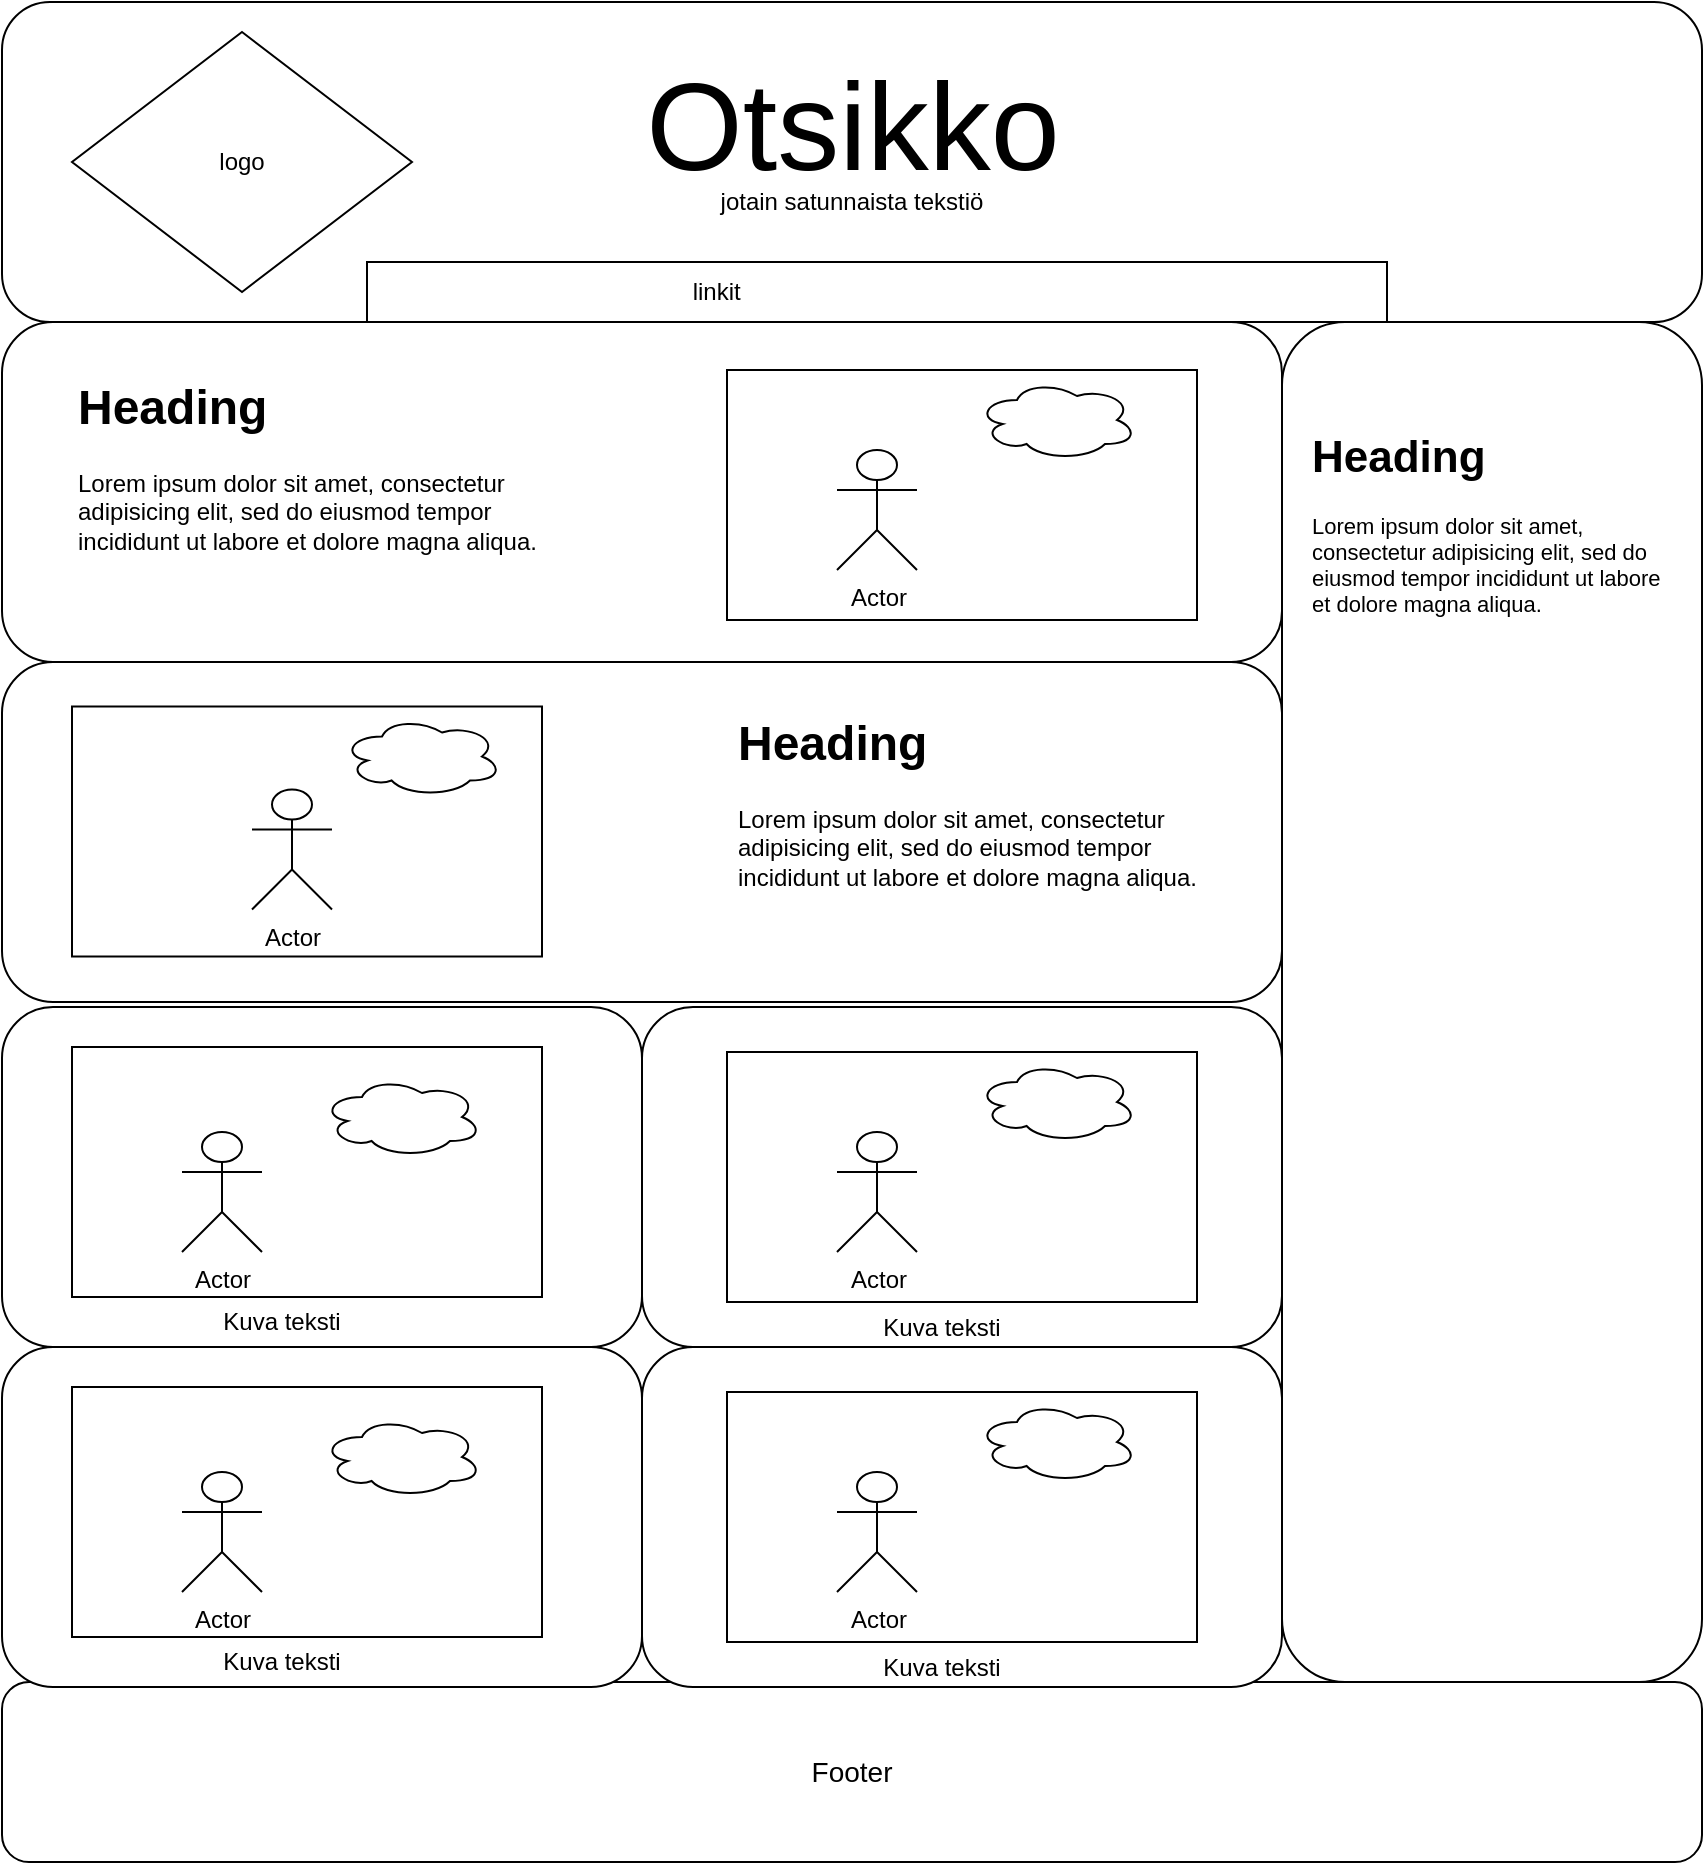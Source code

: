 <mxfile version="15.3.8" type="device"><diagram id="sivgxghOLAP9WU3jwGxR" name="Page-1"><mxGraphModel dx="782" dy="436" grid="1" gridSize="10" guides="1" tooltips="1" connect="1" arrows="1" fold="1" page="1" pageScale="1" pageWidth="850" pageHeight="1100" math="0" shadow="0"><root><mxCell id="0"/><mxCell id="1" parent="0"/><mxCell id="jAZt_NIBSYd1R-Z7LyZF-1" value="" style="rounded=1;whiteSpace=wrap;html=1;" parent="1" vertex="1"><mxGeometry width="850" height="160" as="geometry"/></mxCell><mxCell id="jAZt_NIBSYd1R-Z7LyZF-29" value="logo" style="rhombus;whiteSpace=wrap;html=1;" parent="1" vertex="1"><mxGeometry x="35" y="15" width="170" height="130" as="geometry"/></mxCell><mxCell id="jAZt_NIBSYd1R-Z7LyZF-32" value="Otsikko" style="text;html=1;strokeColor=none;fillColor=none;align=center;verticalAlign=middle;whiteSpace=wrap;rounded=0;fontSize=62;" parent="1" vertex="1"><mxGeometry x="238" width="375" height="125" as="geometry"/></mxCell><mxCell id="jAZt_NIBSYd1R-Z7LyZF-62" value="" style="rounded=1;whiteSpace=wrap;html=1;" parent="1" vertex="1"><mxGeometry x="640" y="160" width="210" height="680" as="geometry"/></mxCell><mxCell id="jAZt_NIBSYd1R-Z7LyZF-84" value="Footer" style="rounded=1;whiteSpace=wrap;html=1;fontSize=14;" parent="1" vertex="1"><mxGeometry y="840" width="850" height="90" as="geometry"/></mxCell><mxCell id="pVeR_gkBb8bt8bwXcQjK-15" value="" style="rounded=0;whiteSpace=wrap;html=1;" parent="1" vertex="1"><mxGeometry x="362.5" y="182.5" width="235" height="125" as="geometry"/></mxCell><mxCell id="pVeR_gkBb8bt8bwXcQjK-14" value="Actor" style="shape=umlActor;verticalLabelPosition=bottom;verticalAlign=top;html=1;outlineConnect=0;" parent="1" vertex="1"><mxGeometry x="417.5" y="222.5" width="40" height="60" as="geometry"/></mxCell><mxCell id="pVeR_gkBb8bt8bwXcQjK-16" value="" style="ellipse;shape=cloud;whiteSpace=wrap;html=1;" parent="1" vertex="1"><mxGeometry x="487.5" y="187.5" width="80" height="40" as="geometry"/></mxCell><mxCell id="pVeR_gkBb8bt8bwXcQjK-24" value="" style="rounded=1;whiteSpace=wrap;html=1;" parent="1" vertex="1"><mxGeometry y="502.5" width="320" height="170" as="geometry"/></mxCell><mxCell id="pVeR_gkBb8bt8bwXcQjK-26" value="" style="rounded=1;whiteSpace=wrap;html=1;" parent="1" vertex="1"><mxGeometry x="320" y="502.5" width="320" height="170" as="geometry"/></mxCell><mxCell id="pVeR_gkBb8bt8bwXcQjK-34" value="" style="rounded=0;whiteSpace=wrap;html=1;" parent="1" vertex="1"><mxGeometry x="362.5" y="525" width="235" height="125" as="geometry"/></mxCell><mxCell id="pVeR_gkBb8bt8bwXcQjK-35" value="Actor" style="shape=umlActor;verticalLabelPosition=bottom;verticalAlign=top;html=1;outlineConnect=0;" parent="1" vertex="1"><mxGeometry x="417.5" y="565" width="40" height="60" as="geometry"/></mxCell><mxCell id="pVeR_gkBb8bt8bwXcQjK-36" value="" style="ellipse;shape=cloud;whiteSpace=wrap;html=1;" parent="1" vertex="1"><mxGeometry x="487.5" y="530" width="80" height="40" as="geometry"/></mxCell><mxCell id="pVeR_gkBb8bt8bwXcQjK-37" value="" style="rounded=0;whiteSpace=wrap;html=1;" parent="1" vertex="1"><mxGeometry x="35" y="522.5" width="235" height="125" as="geometry"/></mxCell><mxCell id="pVeR_gkBb8bt8bwXcQjK-38" value="Actor" style="shape=umlActor;verticalLabelPosition=bottom;verticalAlign=top;html=1;outlineConnect=0;" parent="1" vertex="1"><mxGeometry x="90" y="565" width="40" height="60" as="geometry"/></mxCell><mxCell id="pVeR_gkBb8bt8bwXcQjK-39" value="" style="ellipse;shape=cloud;whiteSpace=wrap;html=1;" parent="1" vertex="1"><mxGeometry x="160" y="537.5" width="80" height="40" as="geometry"/></mxCell><mxCell id="pVeR_gkBb8bt8bwXcQjK-40" value="Kuva teksti" style="text;html=1;strokeColor=none;fillColor=none;align=center;verticalAlign=middle;whiteSpace=wrap;rounded=0;" parent="1" vertex="1"><mxGeometry x="70" y="650" width="140" height="20" as="geometry"/></mxCell><mxCell id="pVeR_gkBb8bt8bwXcQjK-41" value="Kuva teksti" style="text;html=1;strokeColor=none;fillColor=none;align=center;verticalAlign=middle;whiteSpace=wrap;rounded=0;" parent="1" vertex="1"><mxGeometry x="400" y="652.5" width="140" height="20" as="geometry"/></mxCell><mxCell id="pVeR_gkBb8bt8bwXcQjK-44" value="" style="rounded=1;whiteSpace=wrap;html=1;" parent="1" vertex="1"><mxGeometry y="672.5" width="320" height="170" as="geometry"/></mxCell><mxCell id="pVeR_gkBb8bt8bwXcQjK-45" value="" style="rounded=1;whiteSpace=wrap;html=1;" parent="1" vertex="1"><mxGeometry x="320" y="672.5" width="320" height="170" as="geometry"/></mxCell><mxCell id="pVeR_gkBb8bt8bwXcQjK-46" value="" style="rounded=0;whiteSpace=wrap;html=1;" parent="1" vertex="1"><mxGeometry x="362.5" y="695" width="235" height="125" as="geometry"/></mxCell><mxCell id="pVeR_gkBb8bt8bwXcQjK-47" value="Actor" style="shape=umlActor;verticalLabelPosition=bottom;verticalAlign=top;html=1;outlineConnect=0;" parent="1" vertex="1"><mxGeometry x="417.5" y="735" width="40" height="60" as="geometry"/></mxCell><mxCell id="pVeR_gkBb8bt8bwXcQjK-48" value="" style="ellipse;shape=cloud;whiteSpace=wrap;html=1;" parent="1" vertex="1"><mxGeometry x="487.5" y="700" width="80" height="40" as="geometry"/></mxCell><mxCell id="pVeR_gkBb8bt8bwXcQjK-49" value="" style="rounded=0;whiteSpace=wrap;html=1;" parent="1" vertex="1"><mxGeometry x="35" y="692.5" width="235" height="125" as="geometry"/></mxCell><mxCell id="pVeR_gkBb8bt8bwXcQjK-50" value="Actor" style="shape=umlActor;verticalLabelPosition=bottom;verticalAlign=top;html=1;outlineConnect=0;" parent="1" vertex="1"><mxGeometry x="90" y="735" width="40" height="60" as="geometry"/></mxCell><mxCell id="pVeR_gkBb8bt8bwXcQjK-51" value="" style="ellipse;shape=cloud;whiteSpace=wrap;html=1;" parent="1" vertex="1"><mxGeometry x="160" y="707.5" width="80" height="40" as="geometry"/></mxCell><mxCell id="pVeR_gkBb8bt8bwXcQjK-52" value="Kuva teksti" style="text;html=1;strokeColor=none;fillColor=none;align=center;verticalAlign=middle;whiteSpace=wrap;rounded=0;" parent="1" vertex="1"><mxGeometry x="70" y="820" width="140" height="20" as="geometry"/></mxCell><mxCell id="pVeR_gkBb8bt8bwXcQjK-53" value="Kuva teksti" style="text;html=1;strokeColor=none;fillColor=none;align=center;verticalAlign=middle;whiteSpace=wrap;rounded=0;" parent="1" vertex="1"><mxGeometry x="400" y="822.5" width="140" height="20" as="geometry"/></mxCell><mxCell id="Ac3pRjG--ieJ3AxYVVhS-6" value="" style="rounded=1;whiteSpace=wrap;html=1;" vertex="1" parent="1"><mxGeometry y="160" width="640" height="170" as="geometry"/></mxCell><mxCell id="Ac3pRjG--ieJ3AxYVVhS-1" value="" style="rounded=0;whiteSpace=wrap;html=1;" vertex="1" parent="1"><mxGeometry x="182.5" y="130" width="510" height="30" as="geometry"/></mxCell><mxCell id="Ac3pRjG--ieJ3AxYVVhS-2" value="jotain satunnaista tekstiö" style="text;html=1;strokeColor=none;fillColor=none;align=center;verticalAlign=middle;whiteSpace=wrap;rounded=0;" vertex="1" parent="1"><mxGeometry x="340" y="90" width="170" height="20" as="geometry"/></mxCell><mxCell id="Ac3pRjG--ieJ3AxYVVhS-4" value="linkit&amp;nbsp;" style="text;html=1;strokeColor=none;fillColor=none;align=center;verticalAlign=middle;whiteSpace=wrap;rounded=0;" vertex="1" parent="1"><mxGeometry x="198" y="135" width="322" height="20" as="geometry"/></mxCell><mxCell id="Ac3pRjG--ieJ3AxYVVhS-5" value="&lt;h1&gt;Heading&lt;/h1&gt;&lt;p&gt;Lorem ipsum dolor sit amet, consectetur adipisicing elit, sed do eiusmod tempor incididunt ut labore et dolore magna aliqua.&lt;/p&gt;" style="text;html=1;strokeColor=none;fillColor=none;spacing=5;spacingTop=-20;whiteSpace=wrap;overflow=hidden;rounded=0;" vertex="1" parent="1"><mxGeometry x="33" y="183" width="257" height="127" as="geometry"/></mxCell><mxCell id="Ac3pRjG--ieJ3AxYVVhS-7" value="" style="rounded=0;whiteSpace=wrap;html=1;" vertex="1" parent="1"><mxGeometry x="362.5" y="184" width="235" height="125" as="geometry"/></mxCell><mxCell id="Ac3pRjG--ieJ3AxYVVhS-8" value="Actor" style="shape=umlActor;verticalLabelPosition=bottom;verticalAlign=top;html=1;outlineConnect=0;" vertex="1" parent="1"><mxGeometry x="417.5" y="224" width="40" height="60" as="geometry"/></mxCell><mxCell id="Ac3pRjG--ieJ3AxYVVhS-9" value="" style="ellipse;shape=cloud;whiteSpace=wrap;html=1;" vertex="1" parent="1"><mxGeometry x="487.5" y="189" width="80" height="40" as="geometry"/></mxCell><mxCell id="Ac3pRjG--ieJ3AxYVVhS-10" value="" style="rounded=0;whiteSpace=wrap;html=1;flipV=0;flipH=0;direction=east;" vertex="1" parent="1"><mxGeometry x="70" y="352.25" width="235" height="125" as="geometry"/></mxCell><mxCell id="Ac3pRjG--ieJ3AxYVVhS-11" value="Actor" style="shape=umlActor;verticalLabelPosition=bottom;verticalAlign=top;html=1;outlineConnect=0;flipV=0;flipH=0;direction=east;" vertex="1" parent="1"><mxGeometry x="125" y="392.25" width="40" height="60" as="geometry"/></mxCell><mxCell id="Ac3pRjG--ieJ3AxYVVhS-12" value="" style="ellipse;shape=cloud;whiteSpace=wrap;html=1;flipV=0;flipH=0;direction=east;" vertex="1" parent="1"><mxGeometry x="195" y="357.25" width="80" height="40" as="geometry"/></mxCell><mxCell id="Ac3pRjG--ieJ3AxYVVhS-13" value="" style="rounded=1;whiteSpace=wrap;html=1;flipV=0;flipH=0;direction=east;" vertex="1" parent="1"><mxGeometry y="330" width="640" height="170" as="geometry"/></mxCell><mxCell id="Ac3pRjG--ieJ3AxYVVhS-14" value="&lt;h1&gt;Heading&lt;/h1&gt;&lt;p&gt;Lorem ipsum dolor sit amet, consectetur adipisicing elit, sed do eiusmod tempor incididunt ut labore et dolore magna aliqua.&lt;/p&gt;" style="text;html=1;strokeColor=none;fillColor=none;spacing=5;spacingTop=-20;whiteSpace=wrap;overflow=hidden;rounded=0;flipV=0;flipH=0;direction=east;" vertex="1" parent="1"><mxGeometry x="362.5" y="351.25" width="257" height="127" as="geometry"/></mxCell><mxCell id="Ac3pRjG--ieJ3AxYVVhS-15" value="" style="rounded=0;whiteSpace=wrap;html=1;flipV=0;flipH=0;direction=east;" vertex="1" parent="1"><mxGeometry x="35" y="352.25" width="235" height="125" as="geometry"/></mxCell><mxCell id="Ac3pRjG--ieJ3AxYVVhS-16" value="Actor" style="shape=umlActor;verticalLabelPosition=bottom;verticalAlign=top;html=1;outlineConnect=0;flipV=0;flipH=0;direction=east;" vertex="1" parent="1"><mxGeometry x="125" y="393.75" width="40" height="60" as="geometry"/></mxCell><mxCell id="Ac3pRjG--ieJ3AxYVVhS-17" value="" style="ellipse;shape=cloud;whiteSpace=wrap;html=1;flipV=0;flipH=0;direction=east;" vertex="1" parent="1"><mxGeometry x="170" y="357.25" width="80" height="40" as="geometry"/></mxCell><mxCell id="Ac3pRjG--ieJ3AxYVVhS-19" value="&lt;h1&gt;Heading&lt;/h1&gt;&lt;p&gt;Lorem ipsum dolor sit amet, consectetur adipisicing elit, sed do eiusmod tempor incididunt ut labore et dolore magna aliqua.&lt;/p&gt;" style="text;html=1;strokeColor=none;fillColor=none;spacing=5;spacingTop=-20;whiteSpace=wrap;overflow=hidden;rounded=0;fontSize=11;" vertex="1" parent="1"><mxGeometry x="650" y="210" width="190" height="110" as="geometry"/></mxCell></root></mxGraphModel></diagram></mxfile>